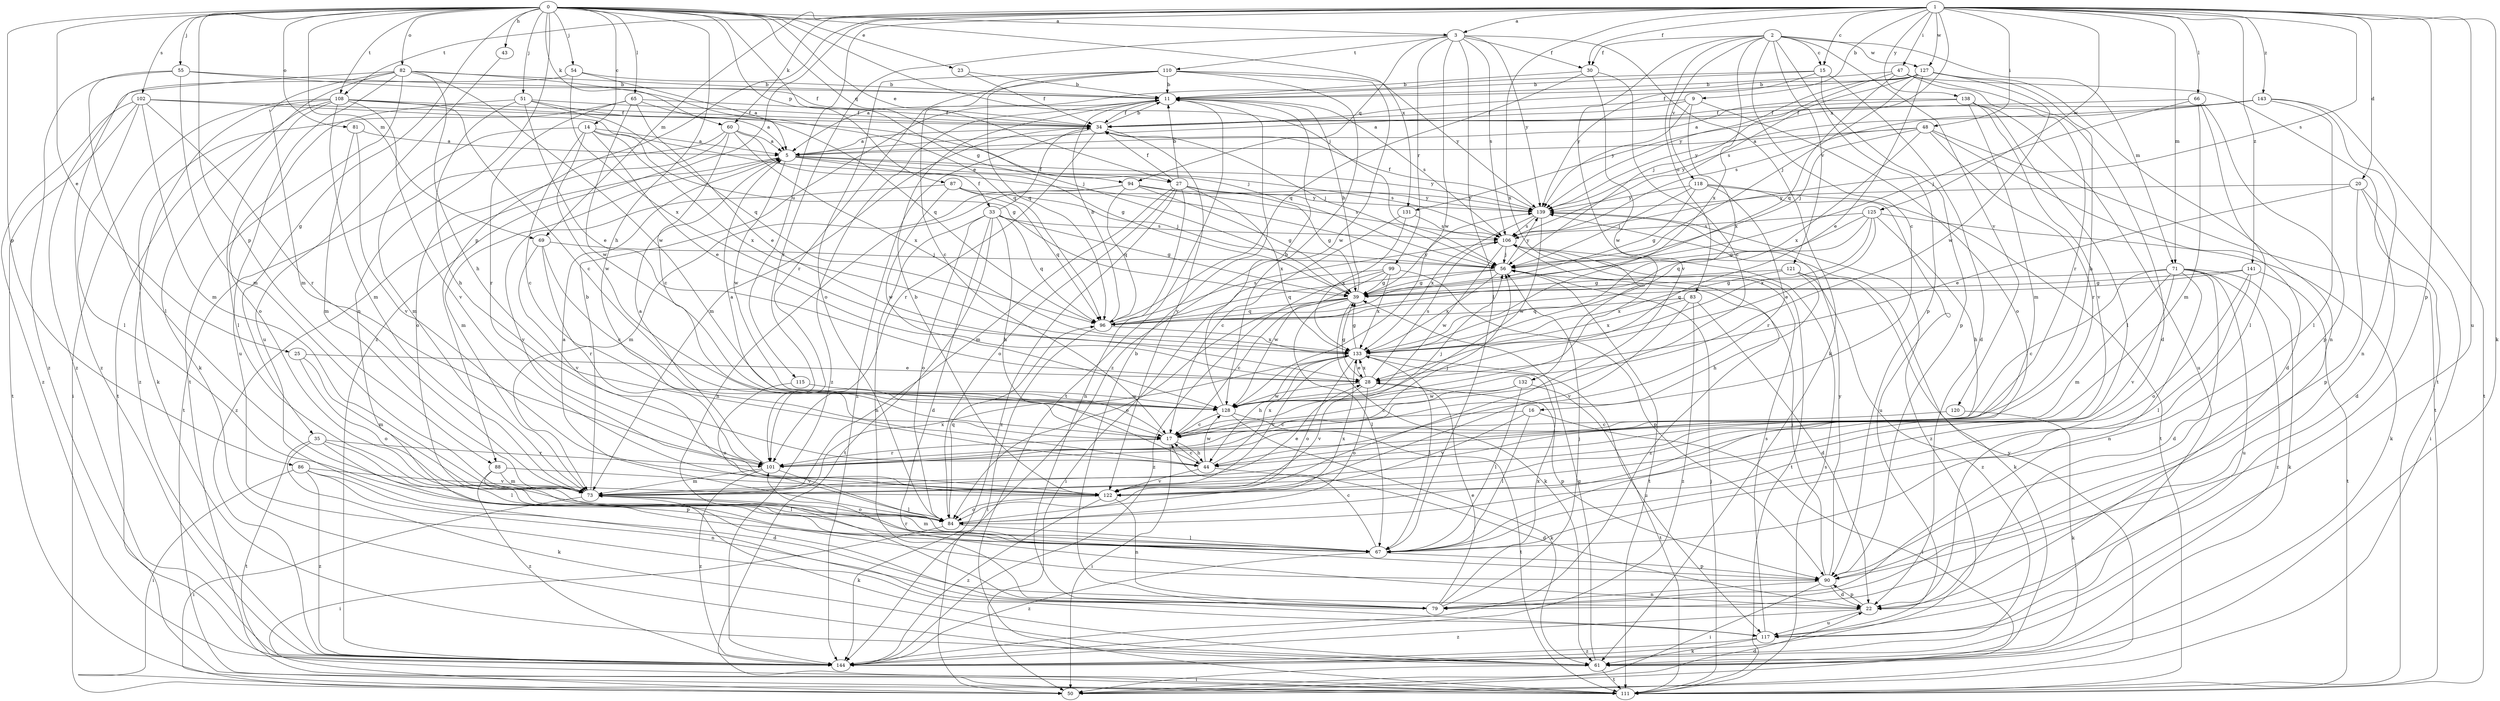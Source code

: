 strict digraph  {
0;
1;
2;
3;
5;
9;
11;
14;
15;
16;
17;
20;
22;
23;
25;
27;
28;
30;
33;
34;
35;
39;
43;
44;
47;
48;
50;
51;
54;
55;
56;
60;
61;
65;
66;
67;
69;
71;
73;
79;
81;
82;
83;
84;
86;
87;
88;
90;
94;
96;
99;
101;
102;
106;
108;
110;
111;
115;
117;
118;
120;
121;
122;
125;
127;
128;
131;
132;
133;
138;
139;
141;
143;
144;
0 -> 3  [label=a];
0 -> 14  [label=c];
0 -> 23  [label=e];
0 -> 25  [label=e];
0 -> 27  [label=e];
0 -> 35  [label=g];
0 -> 39  [label=g];
0 -> 43  [label=h];
0 -> 44  [label=h];
0 -> 51  [label=j];
0 -> 54  [label=j];
0 -> 55  [label=j];
0 -> 56  [label=j];
0 -> 60  [label=k];
0 -> 65  [label=l];
0 -> 69  [label=m];
0 -> 79  [label=n];
0 -> 81  [label=o];
0 -> 82  [label=o];
0 -> 86  [label=p];
0 -> 87  [label=p];
0 -> 88  [label=p];
0 -> 94  [label=q];
0 -> 102  [label=s];
0 -> 108  [label=t];
0 -> 131  [label=x];
1 -> 3  [label=a];
1 -> 9  [label=b];
1 -> 15  [label=c];
1 -> 20  [label=d];
1 -> 30  [label=f];
1 -> 47  [label=i];
1 -> 48  [label=i];
1 -> 60  [label=k];
1 -> 61  [label=k];
1 -> 66  [label=l];
1 -> 69  [label=m];
1 -> 71  [label=m];
1 -> 88  [label=p];
1 -> 90  [label=p];
1 -> 106  [label=s];
1 -> 108  [label=t];
1 -> 115  [label=u];
1 -> 117  [label=u];
1 -> 125  [label=w];
1 -> 127  [label=w];
1 -> 131  [label=x];
1 -> 132  [label=x];
1 -> 138  [label=y];
1 -> 141  [label=z];
1 -> 143  [label=z];
1 -> 144  [label=z];
2 -> 15  [label=c];
2 -> 16  [label=c];
2 -> 30  [label=f];
2 -> 71  [label=m];
2 -> 83  [label=o];
2 -> 90  [label=p];
2 -> 118  [label=v];
2 -> 120  [label=v];
2 -> 121  [label=v];
2 -> 122  [label=v];
2 -> 127  [label=w];
2 -> 133  [label=x];
3 -> 30  [label=f];
3 -> 61  [label=k];
3 -> 67  [label=l];
3 -> 94  [label=q];
3 -> 99  [label=r];
3 -> 101  [label=r];
3 -> 106  [label=s];
3 -> 110  [label=t];
3 -> 128  [label=w];
3 -> 139  [label=y];
5 -> 27  [label=e];
5 -> 33  [label=f];
5 -> 73  [label=m];
5 -> 106  [label=s];
5 -> 128  [label=w];
5 -> 139  [label=y];
5 -> 144  [label=z];
9 -> 5  [label=a];
9 -> 34  [label=f];
9 -> 84  [label=o];
9 -> 133  [label=x];
9 -> 139  [label=y];
11 -> 34  [label=f];
11 -> 106  [label=s];
11 -> 111  [label=t];
11 -> 144  [label=z];
14 -> 5  [label=a];
14 -> 17  [label=c];
14 -> 28  [label=e];
14 -> 39  [label=g];
14 -> 73  [label=m];
14 -> 128  [label=w];
14 -> 133  [label=x];
15 -> 5  [label=a];
15 -> 11  [label=b];
15 -> 22  [label=d];
15 -> 90  [label=p];
15 -> 139  [label=y];
16 -> 17  [label=c];
16 -> 50  [label=i];
16 -> 67  [label=l];
16 -> 122  [label=v];
17 -> 5  [label=a];
17 -> 44  [label=h];
17 -> 50  [label=i];
17 -> 56  [label=j];
17 -> 101  [label=r];
20 -> 22  [label=d];
20 -> 28  [label=e];
20 -> 50  [label=i];
20 -> 90  [label=p];
20 -> 139  [label=y];
22 -> 90  [label=p];
22 -> 117  [label=u];
22 -> 144  [label=z];
23 -> 11  [label=b];
23 -> 34  [label=f];
25 -> 28  [label=e];
25 -> 73  [label=m];
25 -> 84  [label=o];
27 -> 11  [label=b];
27 -> 34  [label=f];
27 -> 39  [label=g];
27 -> 73  [label=m];
27 -> 79  [label=n];
27 -> 84  [label=o];
27 -> 133  [label=x];
27 -> 139  [label=y];
27 -> 144  [label=z];
28 -> 39  [label=g];
28 -> 84  [label=o];
28 -> 90  [label=p];
28 -> 106  [label=s];
28 -> 122  [label=v];
28 -> 128  [label=w];
28 -> 133  [label=x];
30 -> 11  [label=b];
30 -> 17  [label=c];
30 -> 96  [label=q];
30 -> 128  [label=w];
33 -> 22  [label=d];
33 -> 34  [label=f];
33 -> 39  [label=g];
33 -> 44  [label=h];
33 -> 79  [label=n];
33 -> 84  [label=o];
33 -> 96  [label=q];
33 -> 106  [label=s];
33 -> 111  [label=t];
34 -> 5  [label=a];
34 -> 11  [label=b];
34 -> 56  [label=j];
34 -> 73  [label=m];
34 -> 101  [label=r];
34 -> 122  [label=v];
34 -> 144  [label=z];
35 -> 61  [label=k];
35 -> 67  [label=l];
35 -> 90  [label=p];
35 -> 101  [label=r];
35 -> 111  [label=t];
39 -> 11  [label=b];
39 -> 17  [label=c];
39 -> 61  [label=k];
39 -> 67  [label=l];
39 -> 84  [label=o];
39 -> 96  [label=q];
39 -> 139  [label=y];
43 -> 117  [label=u];
44 -> 17  [label=c];
44 -> 22  [label=d];
44 -> 122  [label=v];
44 -> 128  [label=w];
44 -> 133  [label=x];
47 -> 11  [label=b];
47 -> 22  [label=d];
47 -> 56  [label=j];
47 -> 96  [label=q];
47 -> 101  [label=r];
47 -> 111  [label=t];
48 -> 5  [label=a];
48 -> 22  [label=d];
48 -> 56  [label=j];
48 -> 101  [label=r];
48 -> 111  [label=t];
48 -> 133  [label=x];
48 -> 139  [label=y];
50 -> 22  [label=d];
50 -> 139  [label=y];
51 -> 5  [label=a];
51 -> 28  [label=e];
51 -> 34  [label=f];
51 -> 44  [label=h];
51 -> 84  [label=o];
51 -> 96  [label=q];
54 -> 5  [label=a];
54 -> 11  [label=b];
54 -> 133  [label=x];
54 -> 144  [label=z];
55 -> 11  [label=b];
55 -> 34  [label=f];
55 -> 67  [label=l];
55 -> 73  [label=m];
55 -> 144  [label=z];
56 -> 39  [label=g];
56 -> 96  [label=q];
56 -> 111  [label=t];
56 -> 133  [label=x];
56 -> 139  [label=y];
60 -> 5  [label=a];
60 -> 17  [label=c];
60 -> 39  [label=g];
60 -> 84  [label=o];
60 -> 111  [label=t];
60 -> 133  [label=x];
61 -> 39  [label=g];
61 -> 50  [label=i];
61 -> 111  [label=t];
65 -> 28  [label=e];
65 -> 34  [label=f];
65 -> 61  [label=k];
65 -> 96  [label=q];
65 -> 101  [label=r];
65 -> 128  [label=w];
66 -> 34  [label=f];
66 -> 56  [label=j];
66 -> 67  [label=l];
66 -> 73  [label=m];
66 -> 90  [label=p];
67 -> 17  [label=c];
67 -> 73  [label=m];
67 -> 90  [label=p];
67 -> 144  [label=z];
69 -> 17  [label=c];
69 -> 56  [label=j];
69 -> 101  [label=r];
69 -> 122  [label=v];
71 -> 17  [label=c];
71 -> 22  [label=d];
71 -> 39  [label=g];
71 -> 61  [label=k];
71 -> 73  [label=m];
71 -> 79  [label=n];
71 -> 117  [label=u];
71 -> 122  [label=v];
71 -> 144  [label=z];
73 -> 11  [label=b];
73 -> 28  [label=e];
73 -> 50  [label=i];
73 -> 61  [label=k];
73 -> 84  [label=o];
73 -> 133  [label=x];
79 -> 11  [label=b];
79 -> 28  [label=e];
79 -> 56  [label=j];
79 -> 133  [label=x];
81 -> 5  [label=a];
81 -> 73  [label=m];
81 -> 122  [label=v];
82 -> 11  [label=b];
82 -> 44  [label=h];
82 -> 61  [label=k];
82 -> 73  [label=m];
82 -> 96  [label=q];
82 -> 111  [label=t];
82 -> 117  [label=u];
82 -> 128  [label=w];
82 -> 144  [label=z];
83 -> 22  [label=d];
83 -> 96  [label=q];
83 -> 122  [label=v];
83 -> 133  [label=x];
83 -> 144  [label=z];
84 -> 5  [label=a];
84 -> 50  [label=i];
84 -> 67  [label=l];
84 -> 96  [label=q];
84 -> 133  [label=x];
86 -> 22  [label=d];
86 -> 50  [label=i];
86 -> 79  [label=n];
86 -> 122  [label=v];
86 -> 144  [label=z];
87 -> 56  [label=j];
87 -> 96  [label=q];
87 -> 122  [label=v];
87 -> 128  [label=w];
87 -> 139  [label=y];
88 -> 67  [label=l];
88 -> 73  [label=m];
88 -> 122  [label=v];
88 -> 144  [label=z];
90 -> 22  [label=d];
90 -> 50  [label=i];
90 -> 56  [label=j];
90 -> 79  [label=n];
90 -> 101  [label=r];
90 -> 139  [label=y];
94 -> 39  [label=g];
94 -> 73  [label=m];
94 -> 79  [label=n];
94 -> 96  [label=q];
94 -> 106  [label=s];
94 -> 139  [label=y];
96 -> 11  [label=b];
96 -> 50  [label=i];
96 -> 106  [label=s];
96 -> 133  [label=x];
99 -> 39  [label=g];
99 -> 50  [label=i];
99 -> 90  [label=p];
99 -> 128  [label=w];
99 -> 133  [label=x];
99 -> 144  [label=z];
101 -> 5  [label=a];
101 -> 56  [label=j];
101 -> 67  [label=l];
101 -> 73  [label=m];
101 -> 144  [label=z];
102 -> 34  [label=f];
102 -> 56  [label=j];
102 -> 67  [label=l];
102 -> 73  [label=m];
102 -> 101  [label=r];
102 -> 111  [label=t];
102 -> 144  [label=z];
106 -> 56  [label=j];
106 -> 111  [label=t];
106 -> 128  [label=w];
106 -> 144  [label=z];
108 -> 17  [label=c];
108 -> 34  [label=f];
108 -> 50  [label=i];
108 -> 56  [label=j];
108 -> 67  [label=l];
108 -> 73  [label=m];
108 -> 111  [label=t];
108 -> 122  [label=v];
108 -> 144  [label=z];
110 -> 11  [label=b];
110 -> 17  [label=c];
110 -> 84  [label=o];
110 -> 96  [label=q];
110 -> 101  [label=r];
110 -> 128  [label=w];
110 -> 139  [label=y];
110 -> 144  [label=z];
111 -> 56  [label=j];
111 -> 106  [label=s];
115 -> 84  [label=o];
115 -> 128  [label=w];
117 -> 61  [label=k];
117 -> 106  [label=s];
117 -> 144  [label=z];
118 -> 39  [label=g];
118 -> 56  [label=j];
118 -> 101  [label=r];
118 -> 111  [label=t];
118 -> 117  [label=u];
118 -> 139  [label=y];
120 -> 17  [label=c];
120 -> 61  [label=k];
121 -> 39  [label=g];
121 -> 44  [label=h];
121 -> 61  [label=k];
121 -> 133  [label=x];
121 -> 144  [label=z];
122 -> 11  [label=b];
122 -> 79  [label=n];
122 -> 84  [label=o];
122 -> 144  [label=z];
125 -> 28  [label=e];
125 -> 39  [label=g];
125 -> 44  [label=h];
125 -> 61  [label=k];
125 -> 96  [label=q];
125 -> 106  [label=s];
125 -> 133  [label=x];
127 -> 11  [label=b];
127 -> 28  [label=e];
127 -> 34  [label=f];
127 -> 44  [label=h];
127 -> 56  [label=j];
127 -> 79  [label=n];
127 -> 106  [label=s];
127 -> 128  [label=w];
127 -> 139  [label=y];
128 -> 11  [label=b];
128 -> 17  [label=c];
128 -> 61  [label=k];
128 -> 111  [label=t];
131 -> 17  [label=c];
131 -> 106  [label=s];
131 -> 133  [label=x];
132 -> 17  [label=c];
132 -> 67  [label=l];
132 -> 111  [label=t];
132 -> 128  [label=w];
133 -> 28  [label=e];
133 -> 39  [label=g];
133 -> 44  [label=h];
133 -> 67  [label=l];
133 -> 84  [label=o];
133 -> 117  [label=u];
133 -> 122  [label=v];
138 -> 5  [label=a];
138 -> 34  [label=f];
138 -> 67  [label=l];
138 -> 73  [label=m];
138 -> 117  [label=u];
138 -> 122  [label=v];
139 -> 34  [label=f];
139 -> 106  [label=s];
139 -> 128  [label=w];
139 -> 133  [label=x];
139 -> 144  [label=z];
141 -> 39  [label=g];
141 -> 67  [label=l];
141 -> 84  [label=o];
141 -> 96  [label=q];
141 -> 111  [label=t];
143 -> 34  [label=f];
143 -> 67  [label=l];
143 -> 79  [label=n];
143 -> 106  [label=s];
143 -> 111  [label=t];
143 -> 139  [label=y];
}
